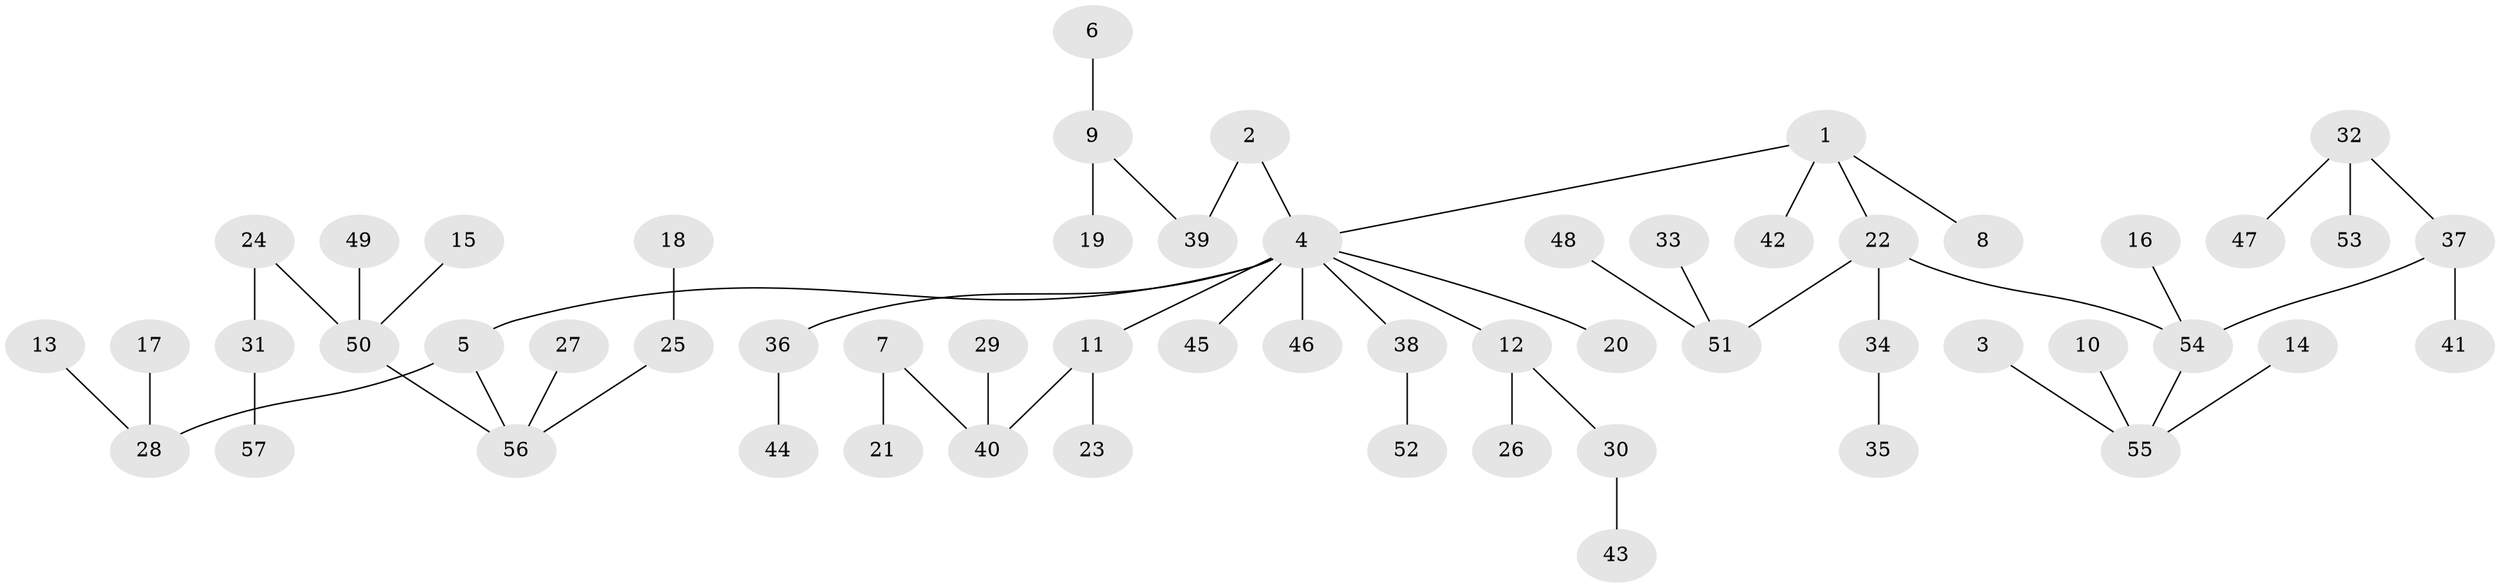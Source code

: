 // original degree distribution, {5: 0.061946902654867256, 9: 0.008849557522123894, 1: 0.48672566371681414, 2: 0.2831858407079646, 3: 0.09734513274336283, 4: 0.061946902654867256}
// Generated by graph-tools (version 1.1) at 2025/50/03/09/25 03:50:23]
// undirected, 57 vertices, 56 edges
graph export_dot {
graph [start="1"]
  node [color=gray90,style=filled];
  1;
  2;
  3;
  4;
  5;
  6;
  7;
  8;
  9;
  10;
  11;
  12;
  13;
  14;
  15;
  16;
  17;
  18;
  19;
  20;
  21;
  22;
  23;
  24;
  25;
  26;
  27;
  28;
  29;
  30;
  31;
  32;
  33;
  34;
  35;
  36;
  37;
  38;
  39;
  40;
  41;
  42;
  43;
  44;
  45;
  46;
  47;
  48;
  49;
  50;
  51;
  52;
  53;
  54;
  55;
  56;
  57;
  1 -- 4 [weight=1.0];
  1 -- 8 [weight=1.0];
  1 -- 22 [weight=1.0];
  1 -- 42 [weight=1.0];
  2 -- 4 [weight=1.0];
  2 -- 39 [weight=1.0];
  3 -- 55 [weight=1.0];
  4 -- 5 [weight=1.0];
  4 -- 11 [weight=1.0];
  4 -- 12 [weight=1.0];
  4 -- 20 [weight=1.0];
  4 -- 36 [weight=1.0];
  4 -- 38 [weight=1.0];
  4 -- 45 [weight=1.0];
  4 -- 46 [weight=1.0];
  5 -- 28 [weight=1.0];
  5 -- 56 [weight=1.0];
  6 -- 9 [weight=1.0];
  7 -- 21 [weight=1.0];
  7 -- 40 [weight=1.0];
  9 -- 19 [weight=1.0];
  9 -- 39 [weight=1.0];
  10 -- 55 [weight=1.0];
  11 -- 23 [weight=1.0];
  11 -- 40 [weight=1.0];
  12 -- 26 [weight=1.0];
  12 -- 30 [weight=1.0];
  13 -- 28 [weight=1.0];
  14 -- 55 [weight=1.0];
  15 -- 50 [weight=1.0];
  16 -- 54 [weight=1.0];
  17 -- 28 [weight=1.0];
  18 -- 25 [weight=1.0];
  22 -- 34 [weight=1.0];
  22 -- 51 [weight=1.0];
  22 -- 54 [weight=1.0];
  24 -- 31 [weight=1.0];
  24 -- 50 [weight=1.0];
  25 -- 56 [weight=1.0];
  27 -- 56 [weight=1.0];
  29 -- 40 [weight=1.0];
  30 -- 43 [weight=1.0];
  31 -- 57 [weight=1.0];
  32 -- 37 [weight=1.0];
  32 -- 47 [weight=1.0];
  32 -- 53 [weight=1.0];
  33 -- 51 [weight=1.0];
  34 -- 35 [weight=1.0];
  36 -- 44 [weight=1.0];
  37 -- 41 [weight=1.0];
  37 -- 54 [weight=1.0];
  38 -- 52 [weight=1.0];
  48 -- 51 [weight=1.0];
  49 -- 50 [weight=1.0];
  50 -- 56 [weight=1.0];
  54 -- 55 [weight=1.0];
}
